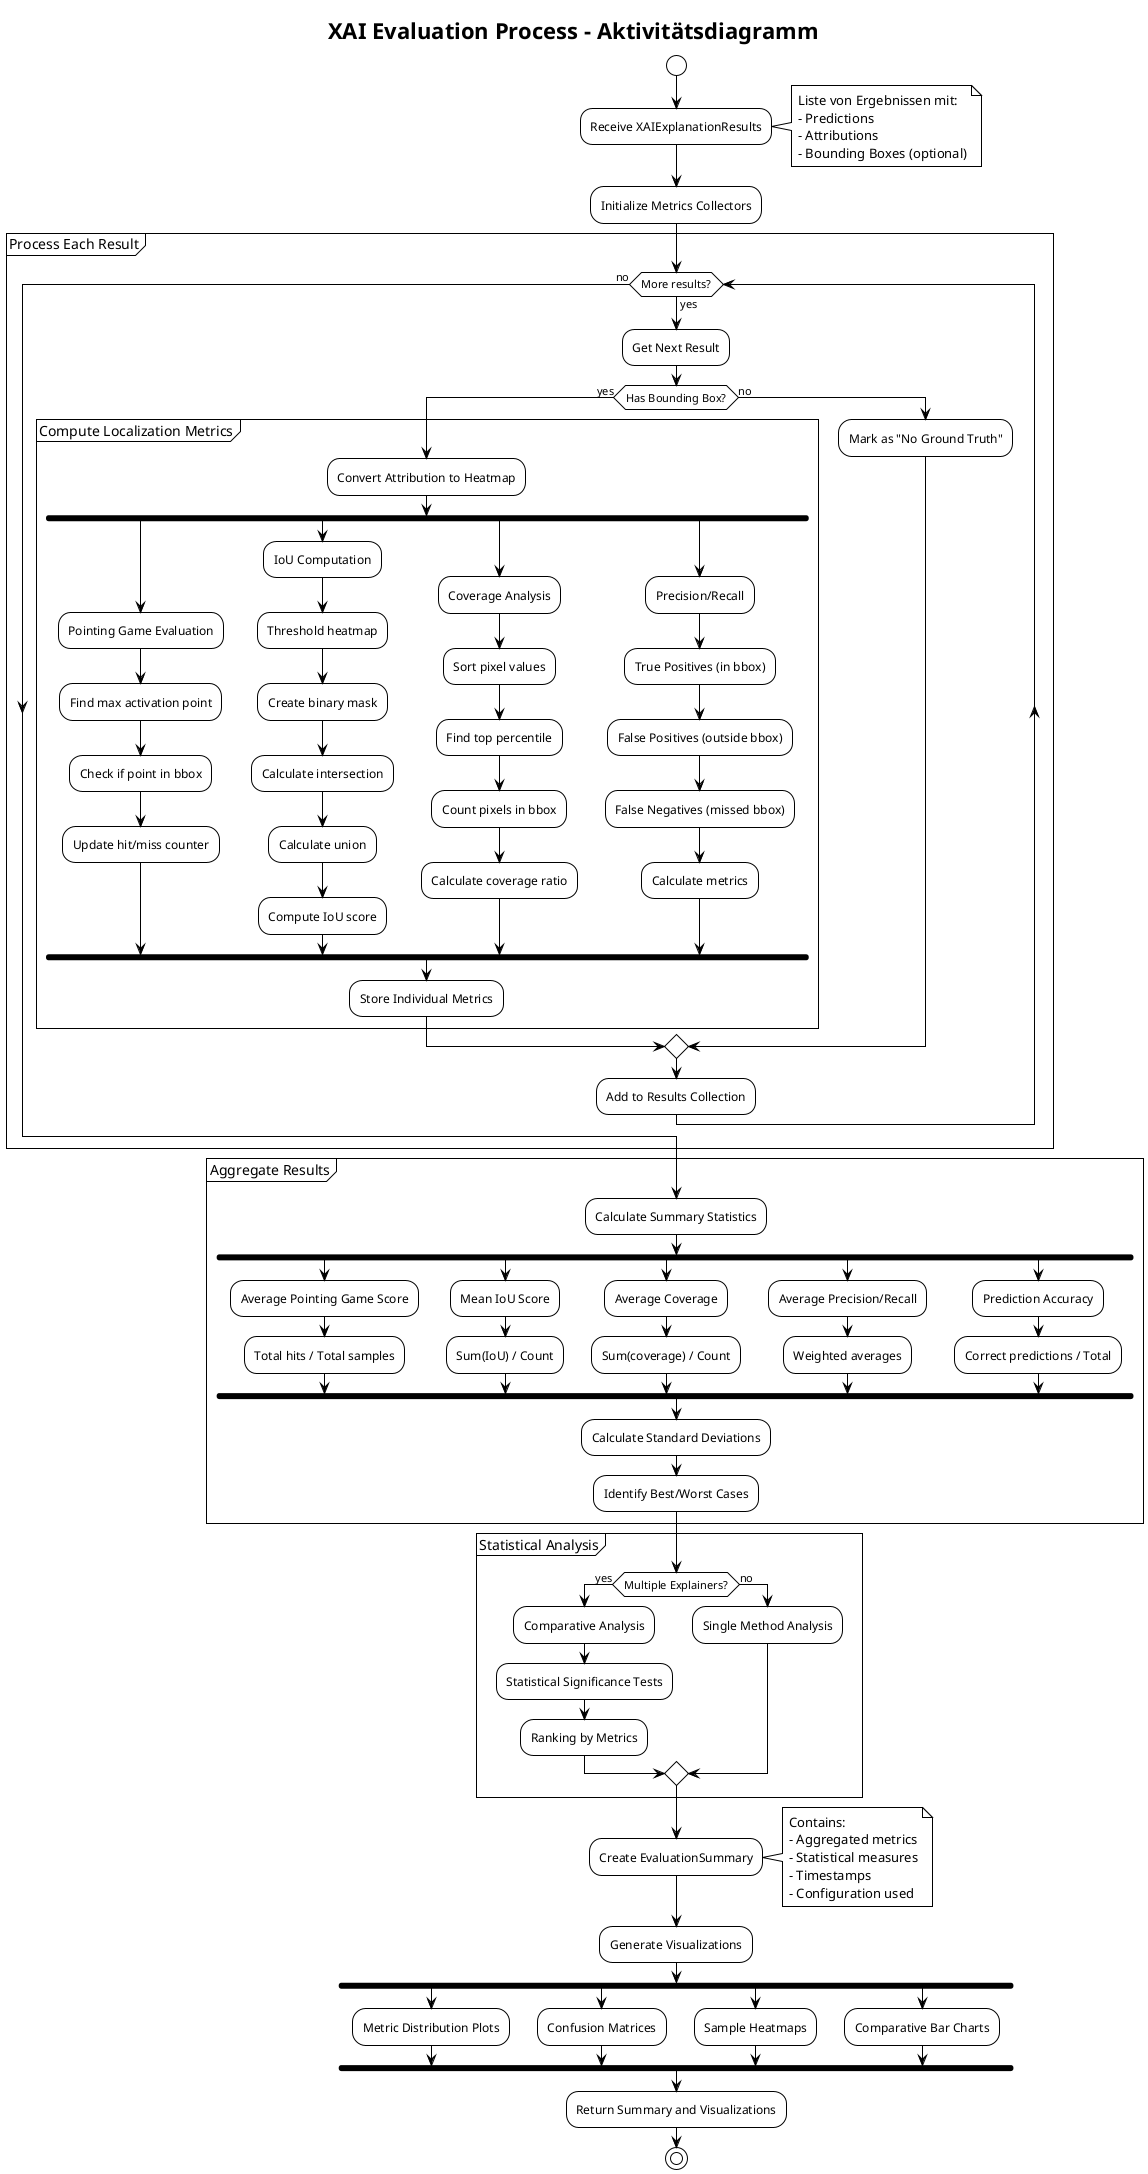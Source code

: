 @startuml activity_evaluation_process
!theme plain
title XAI Evaluation Process - Aktivitätsdiagramm

start

:Receive XAIExplanationResults;
note right
  Liste von Ergebnissen mit:
  - Predictions
  - Attributions
  - Bounding Boxes (optional)
end note

:Initialize Metrics Collectors;

partition "Process Each Result" {
  while (More results?) is (yes)
    :Get Next Result;

    if (Has Bounding Box?) then (yes)
      partition "Compute Localization Metrics" {
        :Convert Attribution to Heatmap;

        fork
          :Pointing Game Evaluation;
          :Find max activation point;
          :Check if point in bbox;
          :Update hit/miss counter;
        fork again
          :IoU Computation;
          :Threshold heatmap;
          :Create binary mask;
          :Calculate intersection;
          :Calculate union;
          :Compute IoU score;
        fork again
          :Coverage Analysis;
          :Sort pixel values;
          :Find top percentile;
          :Count pixels in bbox;
          :Calculate coverage ratio;
        fork again
          :Precision/Recall;
          :True Positives (in bbox);
          :False Positives (outside bbox);
          :False Negatives (missed bbox);
          :Calculate metrics;
        end fork

        :Store Individual Metrics;
      }
    else (no)
      :Mark as "No Ground Truth";
    endif

    :Add to Results Collection;
  endwhile (no)
}

partition "Aggregate Results" {
  :Calculate Summary Statistics;

  fork
    :Average Pointing Game Score;
    :Total hits / Total samples;
  fork again
    :Mean IoU Score;
    :Sum(IoU) / Count;
  fork again
    :Average Coverage;
    :Sum(coverage) / Count;
  fork again
    :Average Precision/Recall;
    :Weighted averages;
  fork again
    :Prediction Accuracy;
    :Correct predictions / Total;
  end fork

  :Calculate Standard Deviations;
  :Identify Best/Worst Cases;
}

partition "Statistical Analysis" {
  if (Multiple Explainers?) then (yes)
    :Comparative Analysis;
    :Statistical Significance Tests;
    :Ranking by Metrics;
  else (no)
    :Single Method Analysis;
  endif
}

:Create EvaluationSummary;
note right
  Contains:
  - Aggregated metrics
  - Statistical measures
  - Timestamps
  - Configuration used
end note

:Generate Visualizations;
fork
  :Metric Distribution Plots;
fork again
  :Confusion Matrices;
fork again
  :Sample Heatmaps;
fork again
  :Comparative Bar Charts;
end fork

:Return Summary and Visualizations;

stop

@enduml